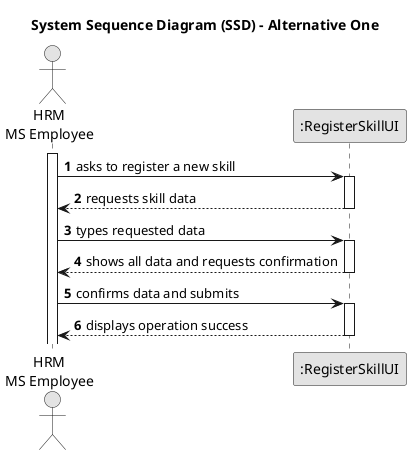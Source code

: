     @startuml
skinparam monochrome true
skinparam packageStyle rectangle
skinparam shadowing false

title System Sequence Diagram (SSD) - Alternative One

autonumber

actor "HRM\nMS Employee" as Employee
participant ":RegisterSkillUI" as System

activate Employee

    Employee -> System : asks to register a new skill
    activate System

        System --> Employee : requests skill data
    deactivate System

    Employee -> System : types requested data
    activate System

        System --> Employee : shows all data and requests confirmation
    deactivate System

    Employee -> System : confirms data and submits
    activate System

        System --> Employee : displays operation success
    deactivate System

@enduml